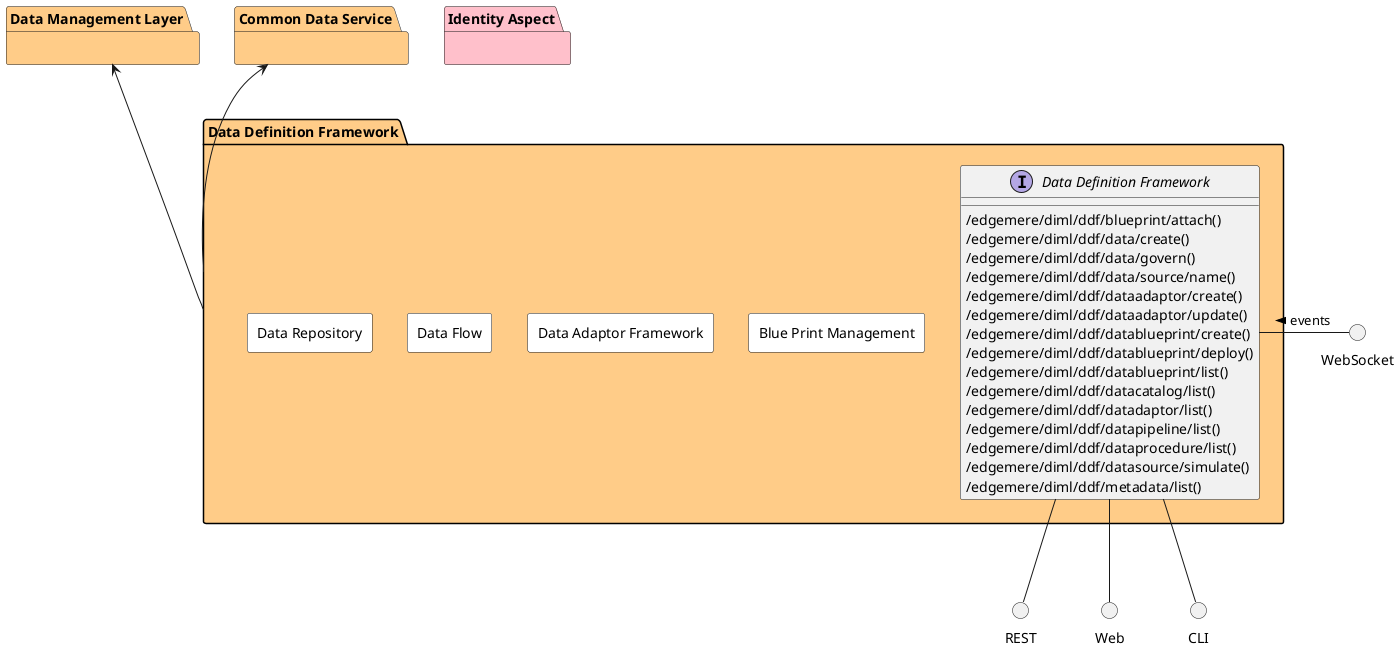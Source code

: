 @startuml


package "Data Management Layer" #ffcc88 {

}

package "Common Data Service" #ffcc88 {

}

package "Data Definition Framework" #ffcc88 {

}

package "Identity Aspect" #pink {

}


package "Data Definition Framework" #ffcc88 {

    interface "Data Definition Framework" as i {
    
            /edgemere/diml/ddf/blueprint/attach()
            /edgemere/diml/ddf/data/create()
            /edgemere/diml/ddf/data/govern()
            /edgemere/diml/ddf/data/source/name()
            /edgemere/diml/ddf/dataadaptor/create()
            /edgemere/diml/ddf/dataadaptor/update()
            /edgemere/diml/ddf/datablueprint/create()
            /edgemere/diml/ddf/datablueprint/deploy()
            /edgemere/diml/ddf/datablueprint/list()
            /edgemere/diml/ddf/datacatalog/list()
            /edgemere/diml/ddf/datadaptor/list()
            /edgemere/diml/ddf/datapipeline/list()
            /edgemere/diml/ddf/dataprocedure/list()
            /edgemere/diml/ddf/datasource/simulate()
            /edgemere/diml/ddf/metadata/list()
    
    }
}

circle REST
circle Web
circle CLI
circle WebSocket

i -down- Web
i -down- CLI
i -down- REST
WebSocket -left- i: events >

package "Data Definition Framework" #ffcc88 {


rectangle "Blue Print Management" #white {
}

rectangle "Data Adaptor Framework" #white {
}

rectangle "Data Flow" #white {
}

rectangle "Data Repository" #white {
}

}


    "Data Management Layer" <-- "Data Definition Framework"

    "Common Data Service" <-- "Data Definition Framework"


@enduml
